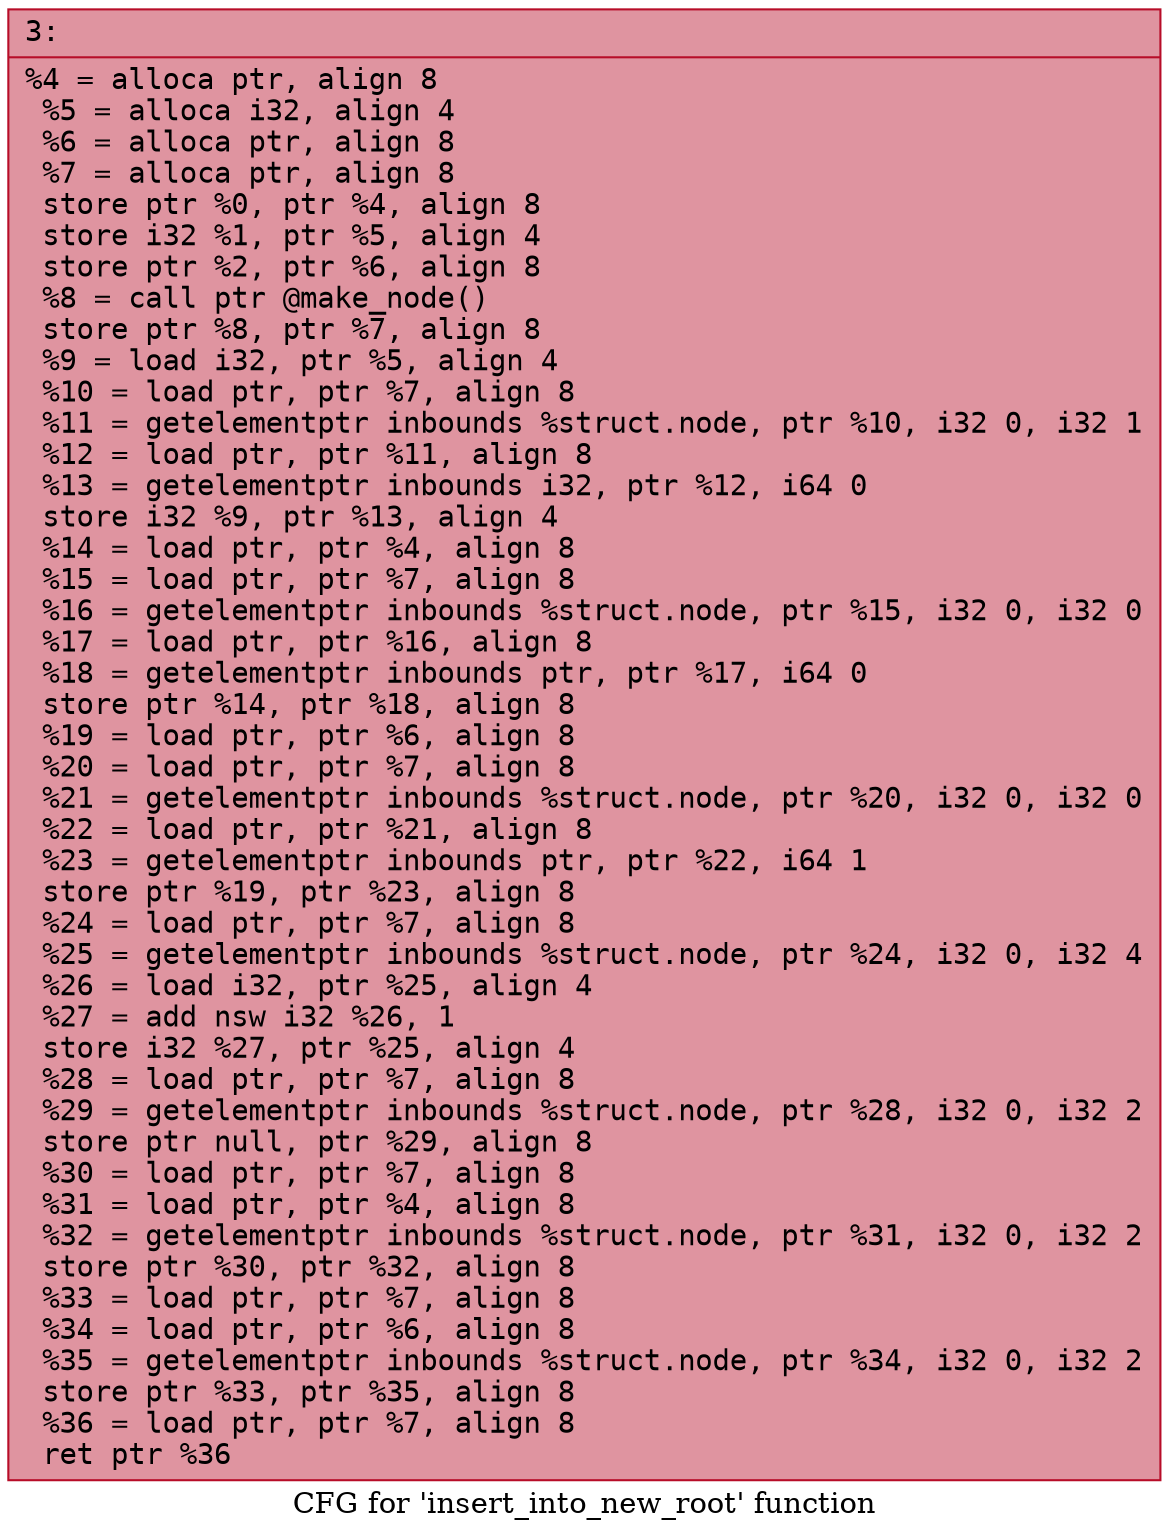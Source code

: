 digraph "CFG for 'insert_into_new_root' function" {
	label="CFG for 'insert_into_new_root' function";

	Node0x60000202b5c0 [shape=record,color="#b70d28ff", style=filled, fillcolor="#b70d2870" fontname="Courier",label="{3:\l|  %4 = alloca ptr, align 8\l  %5 = alloca i32, align 4\l  %6 = alloca ptr, align 8\l  %7 = alloca ptr, align 8\l  store ptr %0, ptr %4, align 8\l  store i32 %1, ptr %5, align 4\l  store ptr %2, ptr %6, align 8\l  %8 = call ptr @make_node()\l  store ptr %8, ptr %7, align 8\l  %9 = load i32, ptr %5, align 4\l  %10 = load ptr, ptr %7, align 8\l  %11 = getelementptr inbounds %struct.node, ptr %10, i32 0, i32 1\l  %12 = load ptr, ptr %11, align 8\l  %13 = getelementptr inbounds i32, ptr %12, i64 0\l  store i32 %9, ptr %13, align 4\l  %14 = load ptr, ptr %4, align 8\l  %15 = load ptr, ptr %7, align 8\l  %16 = getelementptr inbounds %struct.node, ptr %15, i32 0, i32 0\l  %17 = load ptr, ptr %16, align 8\l  %18 = getelementptr inbounds ptr, ptr %17, i64 0\l  store ptr %14, ptr %18, align 8\l  %19 = load ptr, ptr %6, align 8\l  %20 = load ptr, ptr %7, align 8\l  %21 = getelementptr inbounds %struct.node, ptr %20, i32 0, i32 0\l  %22 = load ptr, ptr %21, align 8\l  %23 = getelementptr inbounds ptr, ptr %22, i64 1\l  store ptr %19, ptr %23, align 8\l  %24 = load ptr, ptr %7, align 8\l  %25 = getelementptr inbounds %struct.node, ptr %24, i32 0, i32 4\l  %26 = load i32, ptr %25, align 4\l  %27 = add nsw i32 %26, 1\l  store i32 %27, ptr %25, align 4\l  %28 = load ptr, ptr %7, align 8\l  %29 = getelementptr inbounds %struct.node, ptr %28, i32 0, i32 2\l  store ptr null, ptr %29, align 8\l  %30 = load ptr, ptr %7, align 8\l  %31 = load ptr, ptr %4, align 8\l  %32 = getelementptr inbounds %struct.node, ptr %31, i32 0, i32 2\l  store ptr %30, ptr %32, align 8\l  %33 = load ptr, ptr %7, align 8\l  %34 = load ptr, ptr %6, align 8\l  %35 = getelementptr inbounds %struct.node, ptr %34, i32 0, i32 2\l  store ptr %33, ptr %35, align 8\l  %36 = load ptr, ptr %7, align 8\l  ret ptr %36\l}"];
}
